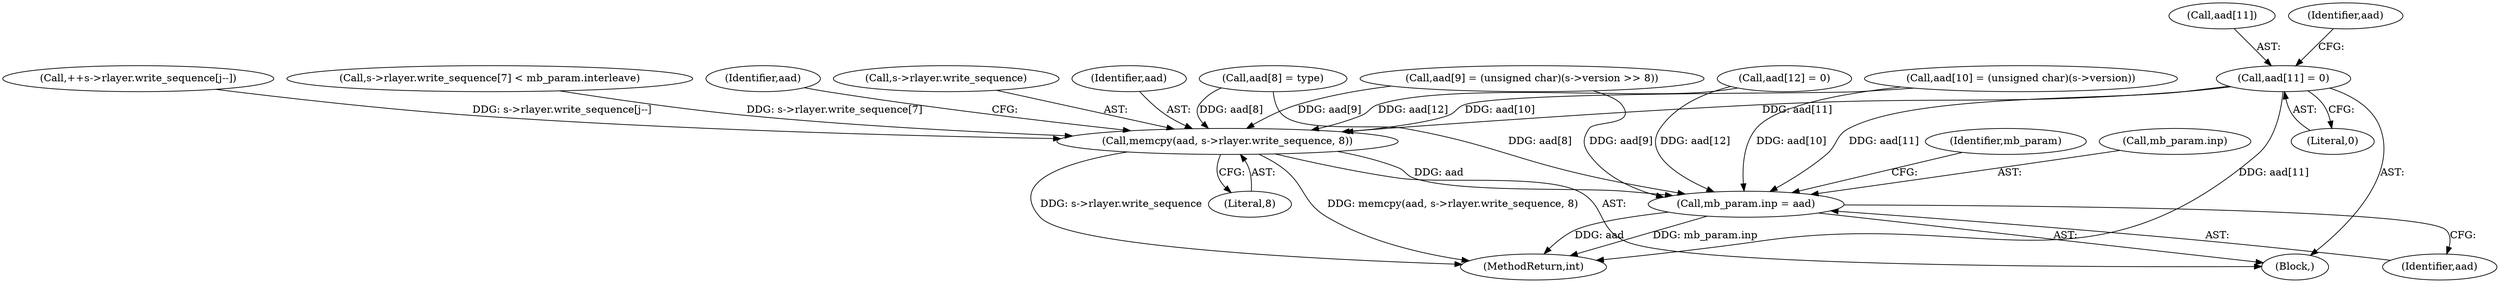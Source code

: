 digraph "0_openssl_4ad93618d26a3ea23d36ad5498ff4f59eff3a4d2_0@array" {
"1000482" [label="(Call,aad[11] = 0)"];
"1000449" [label="(Call,memcpy(aad, s->rlayer.write_sequence, 8))"];
"1000497" [label="(Call,mb_param.inp = aad)"];
"1000483" [label="(Call,aad[11])"];
"1000487" [label="(Call,aad[12] = 0)"];
"1000457" [label="(Call,aad[8] = type)"];
"1000459" [label="(Identifier,aad)"];
"1000473" [label="(Call,aad[10] = (unsigned char)(s->version))"];
"1000451" [label="(Call,s->rlayer.write_sequence)"];
"1000504" [label="(Identifier,mb_param)"];
"1000489" [label="(Identifier,aad)"];
"1000450" [label="(Identifier,aad)"];
"1000603" [label="(Call,++s->rlayer.write_sequence[j--])"];
"1000462" [label="(Call,aad[9] = (unsigned char)(s->version >> 8))"];
"1000486" [label="(Literal,0)"];
"1000501" [label="(Identifier,aad)"];
"1000456" [label="(Literal,8)"];
"1000449" [label="(Call,memcpy(aad, s->rlayer.write_sequence, 8))"];
"1000482" [label="(Call,aad[11] = 0)"];
"1000388" [label="(Block,)"];
"1000497" [label="(Call,mb_param.inp = aad)"];
"1000581" [label="(Call,s->rlayer.write_sequence[7] < mb_param.interleave)"];
"1000498" [label="(Call,mb_param.inp)"];
"1000980" [label="(MethodReturn,int)"];
"1000482" -> "1000388"  [label="AST: "];
"1000482" -> "1000486"  [label="CFG: "];
"1000483" -> "1000482"  [label="AST: "];
"1000486" -> "1000482"  [label="AST: "];
"1000489" -> "1000482"  [label="CFG: "];
"1000482" -> "1000980"  [label="DDG: aad[11]"];
"1000482" -> "1000449"  [label="DDG: aad[11]"];
"1000482" -> "1000497"  [label="DDG: aad[11]"];
"1000449" -> "1000388"  [label="AST: "];
"1000449" -> "1000456"  [label="CFG: "];
"1000450" -> "1000449"  [label="AST: "];
"1000451" -> "1000449"  [label="AST: "];
"1000456" -> "1000449"  [label="AST: "];
"1000459" -> "1000449"  [label="CFG: "];
"1000449" -> "1000980"  [label="DDG: memcpy(aad, s->rlayer.write_sequence, 8)"];
"1000449" -> "1000980"  [label="DDG: s->rlayer.write_sequence"];
"1000487" -> "1000449"  [label="DDG: aad[12]"];
"1000462" -> "1000449"  [label="DDG: aad[9]"];
"1000473" -> "1000449"  [label="DDG: aad[10]"];
"1000457" -> "1000449"  [label="DDG: aad[8]"];
"1000603" -> "1000449"  [label="DDG: s->rlayer.write_sequence[j--]"];
"1000581" -> "1000449"  [label="DDG: s->rlayer.write_sequence[7]"];
"1000449" -> "1000497"  [label="DDG: aad"];
"1000497" -> "1000388"  [label="AST: "];
"1000497" -> "1000501"  [label="CFG: "];
"1000498" -> "1000497"  [label="AST: "];
"1000501" -> "1000497"  [label="AST: "];
"1000504" -> "1000497"  [label="CFG: "];
"1000497" -> "1000980"  [label="DDG: mb_param.inp"];
"1000497" -> "1000980"  [label="DDG: aad"];
"1000487" -> "1000497"  [label="DDG: aad[12]"];
"1000462" -> "1000497"  [label="DDG: aad[9]"];
"1000457" -> "1000497"  [label="DDG: aad[8]"];
"1000473" -> "1000497"  [label="DDG: aad[10]"];
}
